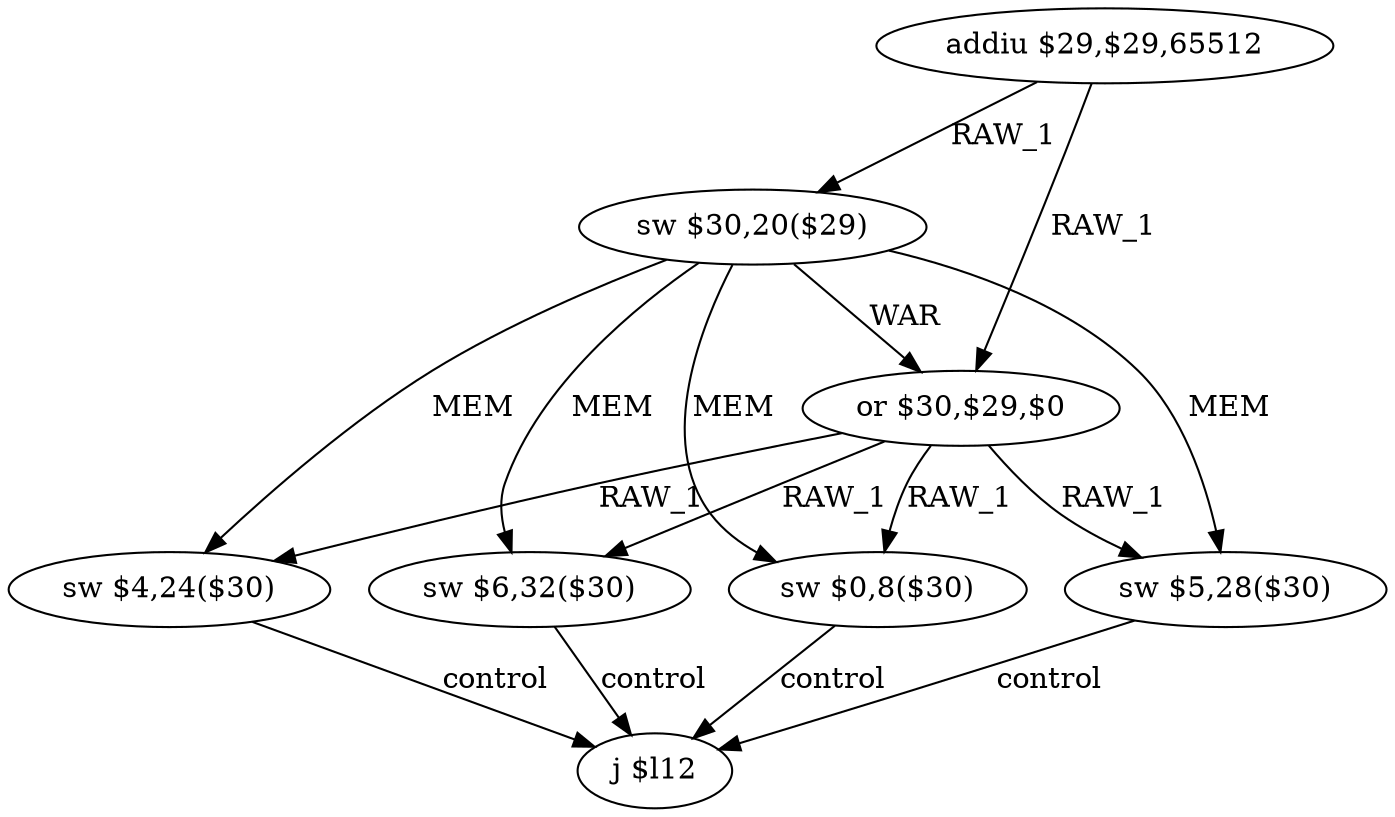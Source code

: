digraph G1 {
node [shape = ellipse];
i0 [label = "addiu $29,$29,65512"] ;
i0 ->  i1 [label= "RAW_1"];
i0 ->  i2 [label= "RAW_1"];
i1 [label = "sw $30,20($29)"] ;
i1 ->  i2 [label= "WAR"];
i1 ->  i3 [label= "MEM"];
i1 ->  i4 [label= "MEM"];
i1 ->  i5 [label= "MEM"];
i1 ->  i6 [label= "MEM"];
i2 [label = "or $30,$29,$0"] ;
i2 ->  i3 [label= "RAW_1"];
i2 ->  i4 [label= "RAW_1"];
i2 ->  i5 [label= "RAW_1"];
i2 ->  i6 [label= "RAW_1"];
i3 [label = "sw $4,24($30)"] ;
i3 ->  i7 [label= "control"];
i7 [label = "j $l12"] ;
i4 [label = "sw $5,28($30)"] ;
i4 ->  i7 [label= "control"];
i5 [label = "sw $6,32($30)"] ;
i5 ->  i7 [label= "control"];
i6 [label = "sw $0,8($30)"] ;
i6 ->  i7 [label= "control"];
}
